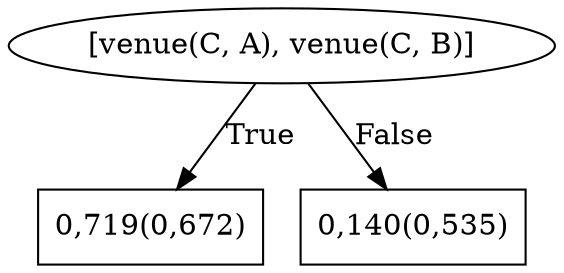 digraph G{ 
1[label = "[venue(C, A), venue(C, B)]"];
1 -> 2[label="True"];
1 -> 3[label="False"];
2[shape = box,label = "0,719(0,672)"];
3[shape = box,label = "0,140(0,535)"];
}
